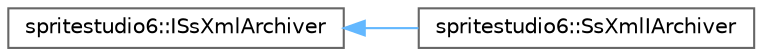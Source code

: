 digraph "Graphical Class Hierarchy"
{
 // LATEX_PDF_SIZE
  bgcolor="transparent";
  edge [fontname=Helvetica,fontsize=10,labelfontname=Helvetica,labelfontsize=10];
  node [fontname=Helvetica,fontsize=10,shape=box,height=0.2,width=0.4];
  rankdir="LR";
  Node0 [id="Node000000",label="spritestudio6::ISsXmlArchiver",height=0.2,width=0.4,color="grey40", fillcolor="white", style="filled",URL="$classspritestudio6_1_1_i_ss_xml_archiver.html",tooltip="アーカイバクラスのインターフェース"];
  Node0 -> Node1 [id="edge24_Node000000_Node000001",dir="back",color="steelblue1",style="solid",tooltip=" "];
  Node1 [id="Node000001",label="spritestudio6::SsXmlIArchiver",height=0.2,width=0.4,color="grey40", fillcolor="white", style="filled",URL="$classspritestudio6_1_1_ss_xml_i_archiver.html",tooltip="アーカイバクラス　インプットクラス"];
}
